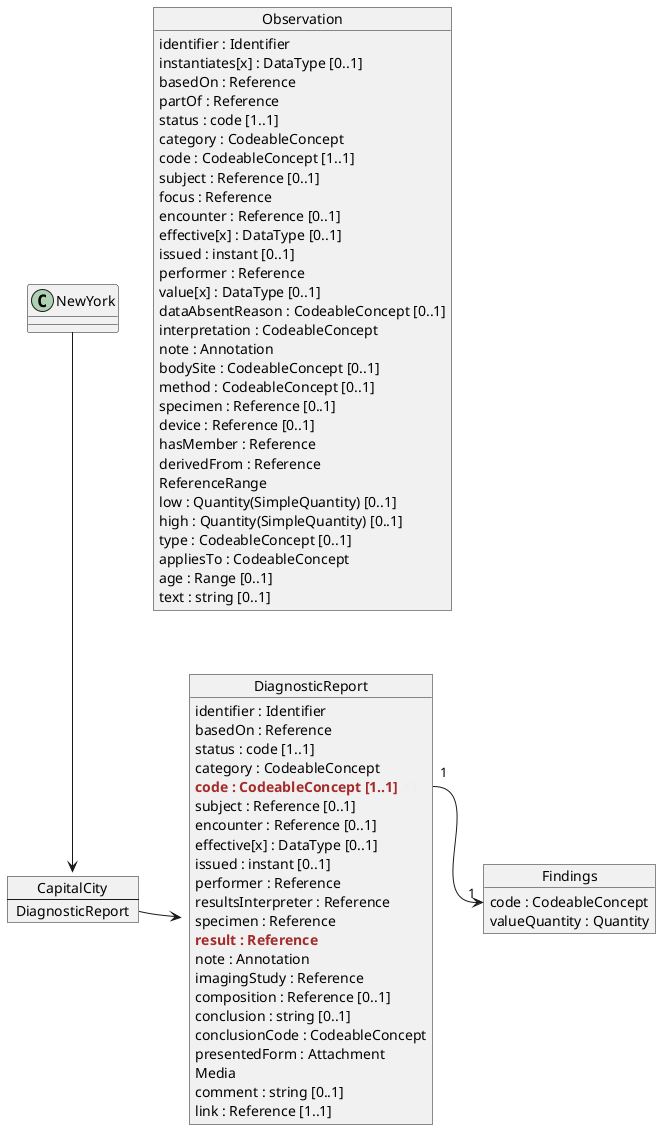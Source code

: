 @startuml
'https://plantuml.com/object-diagram

object DiagnosticReport {
    identifier : Identifier
    basedOn : Reference
    status : code [1..1]
    category : CodeableConcept
    <b><color brown>code : CodeableConcept [1..1]</color></b> <color #eee>X1</color>
    subject : Reference [0..1]
    encounter : Reference [0..1]
    effective[x] : DataType [0..1]
    issued : instant [0..1]
    performer : Reference
    resultsInterpreter : Reference
    specimen : Reference
    <b><color brown>result : Reference</color></b>
    note : Annotation
    imagingStudy : Reference
    composition : Reference [0..1]
    conclusion : string [0..1]
    conclusionCode : CodeableConcept
    presentedForm : Attachment
    Media
    comment : string [0..1]
    link : Reference [1..1]
}

object Findings {
    code : CodeableConcept
    valueQuantity : Quantity
}

DiagnosticReport::X1 "1" -> "1" Findings::code


object Observation{
    identifier : Identifier
    instantiates[x] : DataType [0..1]
    basedOn : Reference
    partOf : Reference
    status : code [1..1]
    category : CodeableConcept
    code : CodeableConcept [1..1]
    subject : Reference [0..1]
    focus : Reference
    encounter : Reference [0..1]
    effective[x] : DataType [0..1]
    issued : instant [0..1]
    performer : Reference
    value[x] : DataType [0..1]
    dataAbsentReason : CodeableConcept [0..1]
    interpretation : CodeableConcept
    note : Annotation
    bodySite : CodeableConcept [0..1]
    method : CodeableConcept [0..1]
    specimen : Reference [0..1]
    device : Reference [0..1]
    hasMember : Reference
    derivedFrom : Reference
    ReferenceRange
    low : Quantity(SimpleQuantity) [0..1]
    high : Quantity(SimpleQuantity) [0..1]
    type : CodeableConcept [0..1]
    appliesTo : CodeableConcept
    age : Range [0..1]
    text : string [0..1]
}

map CapitalCity {
DiagnosticReport *-> DiagnosticReport
' UK *-> London
' USA *--> Washington
' Germany *---> Berlin
}

NewYork --> CapitalCity::USA
@enduml
